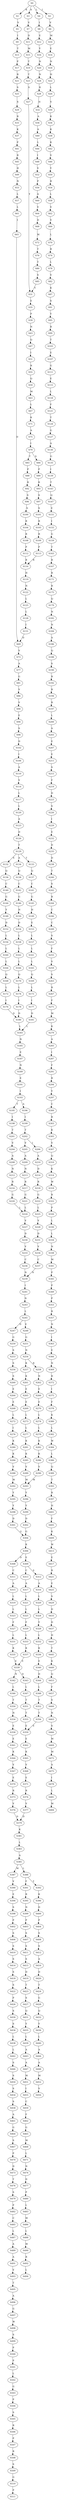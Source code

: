 strict digraph  {
	S0 -> S1 [ label = K ];
	S0 -> S2 [ label = I ];
	S0 -> S3 [ label = A ];
	S0 -> S4 [ label = L ];
	S1 -> S5 [ label = V ];
	S2 -> S6 [ label = V ];
	S3 -> S7 [ label = V ];
	S4 -> S8 [ label = I ];
	S5 -> S9 [ label = I ];
	S6 -> S10 [ label = M ];
	S7 -> S11 [ label = D ];
	S8 -> S12 [ label = E ];
	S9 -> S13 [ label = T ];
	S10 -> S14 [ label = E ];
	S11 -> S15 [ label = M ];
	S12 -> S16 [ label = Y ];
	S13 -> S17 [ label = P ];
	S14 -> S18 [ label = N ];
	S15 -> S19 [ label = T ];
	S16 -> S20 [ label = N ];
	S17 -> S21 [ label = R ];
	S18 -> S22 [ label = H ];
	S19 -> S23 [ label = T ];
	S20 -> S24 [ label = N ];
	S21 -> S25 [ label = S ];
	S22 -> S26 [ label = L ];
	S23 -> S27 [ label = S ];
	S24 -> S28 [ label = R ];
	S25 -> S29 [ label = S ];
	S26 -> S30 [ label = V ];
	S27 -> S31 [ label = Y ];
	S28 -> S32 [ label = H ];
	S29 -> S33 [ label = R ];
	S30 -> S34 [ label = K ];
	S31 -> S35 [ label = E ];
	S32 -> S36 [ label = A ];
	S33 -> S37 [ label = K ];
	S34 -> S38 [ label = K ];
	S35 -> S39 [ label = P ];
	S36 -> S40 [ label = A ];
	S37 -> S41 [ label = P ];
	S38 -> S42 [ label = K ];
	S39 -> S43 [ label = N ];
	S40 -> S44 [ label = L ];
	S41 -> S45 [ label = R ];
	S42 -> S46 [ label = V ];
	S43 -> S47 [ label = Q ];
	S44 -> S48 [ label = I ];
	S45 -> S49 [ label = H ];
	S46 -> S50 [ label = Y ];
	S47 -> S51 [ label = I ];
	S48 -> S52 [ label = V ];
	S49 -> S53 [ label = N ];
	S50 -> S54 [ label = R ];
	S51 -> S55 [ label = R ];
	S52 -> S56 [ label = P ];
	S53 -> S57 [ label = L ];
	S54 -> S58 [ label = L ];
	S55 -> S59 [ label = Q ];
	S56 -> S60 [ label = A ];
	S57 -> S61 [ label = L ];
	S58 -> S62 [ label = V ];
	S59 -> S63 [ label = M ];
	S60 -> S64 [ label = V ];
	S61 -> S65 [ label = I ];
	S62 -> S66 [ label = V ];
	S63 -> S67 [ label = L ];
	S64 -> S68 [ label = D ];
	S65 -> S69 [ label = D ];
	S66 -> S70 [ label = L ];
	S67 -> S71 [ label = K ];
	S68 -> S72 [ label = M ];
	S69 -> S73 [ label = V ];
	S70 -> S74 [ label = R ];
	S71 -> S75 [ label = A ];
	S72 -> S76 [ label = T ];
	S73 -> S77 [ label = A ];
	S74 -> S78 [ label = L ];
	S75 -> S79 [ label = I ];
	S76 -> S80 [ label = T ];
	S77 -> S81 [ label = G ];
	S78 -> S82 [ label = V ];
	S79 -> S83 [ label = T ];
	S79 -> S84 [ label = S ];
	S80 -> S85 [ label = S ];
	S81 -> S86 [ label = V ];
	S82 -> S87 [ label = K ];
	S83 -> S88 [ label = P ];
	S84 -> S89 [ label = P ];
	S85 -> S31 [ label = Y ];
	S86 -> S90 [ label = V ];
	S87 -> S91 [ label = S ];
	S88 -> S92 [ label = K ];
	S89 -> S93 [ label = K ];
	S90 -> S94 [ label = E ];
	S91 -> S95 [ label = Y ];
	S92 -> S96 [ label = S ];
	S93 -> S97 [ label = S ];
	S94 -> S98 [ label = S ];
	S95 -> S99 [ label = R ];
	S96 -> S100 [ label = S ];
	S97 -> S101 [ label = S ];
	S98 -> S102 [ label = D ];
	S99 -> S103 [ label = T ];
	S100 -> S104 [ label = R ];
	S101 -> S105 [ label = R ];
	S102 -> S106 [ label = I ];
	S103 -> S107 [ label = E ];
	S104 -> S108 [ label = R ];
	S105 -> S109 [ label = R ];
	S106 -> S110 [ label = A ];
	S107 -> S111 [ label = G ];
	S108 -> S112 [ label = P ];
	S109 -> S113 [ label = P ];
	S110 -> S114 [ label = V ];
	S111 -> S115 [ label = E ];
	S112 -> S116 [ label = R ];
	S113 -> S116 [ label = R ];
	S114 -> S117 [ label = L ];
	S115 -> S118 [ label = L ];
	S116 -> S119 [ label = H ];
	S117 -> S120 [ label = L ];
	S118 -> S121 [ label = F ];
	S119 -> S122 [ label = N ];
	S120 -> S123 [ label = A ];
	S121 -> S124 [ label = T ];
	S122 -> S125 [ label = L ];
	S123 -> S126 [ label = D ];
	S124 -> S127 [ label = G ];
	S125 -> S128 [ label = L ];
	S126 -> S129 [ label = T ];
	S127 -> S130 [ label = A ];
	S128 -> S131 [ label = I ];
	S129 -> S132 [ label = S ];
	S129 -> S133 [ label = T ];
	S129 -> S134 [ label = A ];
	S130 -> S135 [ label = G ];
	S131 -> S69 [ label = D ];
	S132 -> S136 [ label = Q ];
	S133 -> S137 [ label = Q ];
	S134 -> S138 [ label = Q ];
	S135 -> S139 [ label = I ];
	S136 -> S140 [ label = C ];
	S137 -> S141 [ label = C ];
	S138 -> S142 [ label = C ];
	S139 -> S143 [ label = T ];
	S140 -> S144 [ label = G ];
	S141 -> S145 [ label = G ];
	S142 -> S146 [ label = G ];
	S143 -> S147 [ label = Q ];
	S144 -> S148 [ label = Y ];
	S145 -> S149 [ label = H ];
	S146 -> S150 [ label = H ];
	S147 -> S151 [ label = E ];
	S148 -> S152 [ label = D ];
	S149 -> S153 [ label = E ];
	S150 -> S154 [ label = D ];
	S151 -> S155 [ label = I ];
	S152 -> S156 [ label = L ];
	S153 -> S157 [ label = L ];
	S154 -> S158 [ label = L ];
	S155 -> S159 [ label = G ];
	S156 -> S160 [ label = L ];
	S157 -> S161 [ label = L ];
	S158 -> S162 [ label = L ];
	S159 -> S163 [ label = T ];
	S160 -> S164 [ label = L ];
	S161 -> S165 [ label = L ];
	S162 -> S166 [ label = L ];
	S163 -> S167 [ label = R ];
	S164 -> S168 [ label = Q ];
	S165 -> S169 [ label = Q ];
	S166 -> S170 [ label = Q ];
	S167 -> S171 [ label = R ];
	S168 -> S172 [ label = L ];
	S169 -> S173 [ label = L ];
	S170 -> S174 [ label = L ];
	S171 -> S175 [ label = R ];
	S172 -> S176 [ label = I ];
	S173 -> S177 [ label = I ];
	S174 -> S178 [ label = I ];
	S175 -> S179 [ label = Q ];
	S176 -> S180 [ label = D ];
	S177 -> S181 [ label = D ];
	S178 -> S180 [ label = D ];
	S179 -> S182 [ label = N ];
	S180 -> S183 [ label = L ];
	S181 -> S183 [ label = L ];
	S182 -> S184 [ label = N ];
	S183 -> S185 [ label = N ];
	S184 -> S186 [ label = A ];
	S185 -> S187 [ label = E ];
	S186 -> S188 [ label = Q ];
	S187 -> S189 [ label = N ];
	S188 -> S190 [ label = S ];
	S189 -> S191 [ label = E ];
	S190 -> S192 [ label = R ];
	S191 -> S193 [ label = I ];
	S192 -> S194 [ label = R ];
	S193 -> S195 [ label = T ];
	S193 -> S196 [ label = A ];
	S194 -> S197 [ label = R ];
	S195 -> S198 [ label = I ];
	S196 -> S199 [ label = I ];
	S197 -> S200 [ label = L ];
	S198 -> S201 [ label = T ];
	S199 -> S202 [ label = T ];
	S200 -> S203 [ label = A ];
	S201 -> S204 [ label = V ];
	S202 -> S205 [ label = V ];
	S202 -> S206 [ label = I ];
	S203 -> S207 [ label = E ];
	S204 -> S208 [ label = A ];
	S205 -> S209 [ label = A ];
	S206 -> S210 [ label = A ];
	S207 -> S211 [ label = E ];
	S208 -> S212 [ label = N ];
	S209 -> S213 [ label = N ];
	S210 -> S214 [ label = D ];
	S211 -> S215 [ label = S ];
	S212 -> S216 [ label = R ];
	S213 -> S217 [ label = R ];
	S214 -> S218 [ label = R ];
	S215 -> S219 [ label = F ];
	S216 -> S220 [ label = G ];
	S217 -> S221 [ label = G ];
	S218 -> S222 [ label = G ];
	S219 -> S223 [ label = D ];
	S220 -> S224 [ label = L ];
	S221 -> S224 [ label = L ];
	S222 -> S225 [ label = L ];
	S223 -> S226 [ label = S ];
	S224 -> S227 [ label = V ];
	S225 -> S228 [ label = V ];
	S226 -> S229 [ label = I ];
	S227 -> S230 [ label = D ];
	S228 -> S231 [ label = D ];
	S229 -> S232 [ label = E ];
	S230 -> S233 [ label = V ];
	S231 -> S234 [ label = V ];
	S232 -> S235 [ label = D ];
	S233 -> S236 [ label = C ];
	S234 -> S237 [ label = C ];
	S235 -> S238 [ label = D ];
	S236 -> S239 [ label = N ];
	S237 -> S239 [ label = N ];
	S238 -> S240 [ label = T ];
	S239 -> S241 [ label = I ];
	S240 -> S242 [ label = S ];
	S241 -> S243 [ label = N ];
	S242 -> S244 [ label = R ];
	S243 -> S245 [ label = L ];
	S244 -> S246 [ label = C ];
	S245 -> S247 [ label = D ];
	S245 -> S248 [ label = E ];
	S246 -> S249 [ label = C ];
	S247 -> S250 [ label = G ];
	S248 -> S251 [ label = G ];
	S249 -> S252 [ label = S ];
	S250 -> S253 [ label = S ];
	S251 -> S254 [ label = N ];
	S252 -> S255 [ label = F ];
	S253 -> S256 [ label = S ];
	S254 -> S257 [ label = K ];
	S254 -> S258 [ label = R ];
	S255 -> S259 [ label = V ];
	S256 -> S260 [ label = S ];
	S257 -> S261 [ label = K ];
	S258 -> S262 [ label = N ];
	S259 -> S263 [ label = S ];
	S260 -> S264 [ label = E ];
	S261 -> S265 [ label = E ];
	S262 -> S266 [ label = E ];
	S263 -> S267 [ label = R ];
	S264 -> S268 [ label = E ];
	S265 -> S269 [ label = E ];
	S266 -> S270 [ label = E ];
	S267 -> S271 [ label = F ];
	S268 -> S272 [ label = L ];
	S269 -> S273 [ label = L ];
	S270 -> S274 [ label = L ];
	S271 -> S275 [ label = M ];
	S272 -> S276 [ label = I ];
	S273 -> S277 [ label = L ];
	S274 -> S278 [ label = L ];
	S275 -> S279 [ label = K ];
	S276 -> S280 [ label = K ];
	S277 -> S281 [ label = K ];
	S278 -> S282 [ label = K ];
	S279 -> S283 [ label = A ];
	S280 -> S284 [ label = K ];
	S281 -> S285 [ label = K ];
	S282 -> S286 [ label = K ];
	S283 -> S287 [ label = I ];
	S284 -> S288 [ label = V ];
	S285 -> S289 [ label = V ];
	S286 -> S290 [ label = V ];
	S287 -> S291 [ label = F ];
	S288 -> S292 [ label = M ];
	S289 -> S293 [ label = M ];
	S290 -> S293 [ label = M ];
	S291 -> S294 [ label = R ];
	S292 -> S295 [ label = Y ];
	S293 -> S296 [ label = Y ];
	S294 -> S297 [ label = Y ];
	S295 -> S298 [ label = Y ];
	S296 -> S299 [ label = Y ];
	S297 -> S300 [ label = C ];
	S298 -> S301 [ label = D ];
	S299 -> S302 [ label = D ];
	S300 -> S303 [ label = R ];
	S301 -> S304 [ label = G ];
	S302 -> S304 [ label = G ];
	S303 -> S305 [ label = K ];
	S304 -> S306 [ label = K ];
	S305 -> S307 [ label = V ];
	S306 -> S308 [ label = D ];
	S306 -> S309 [ label = E ];
	S307 -> S310 [ label = Q ];
	S308 -> S311 [ label = C ];
	S309 -> S312 [ label = S ];
	S309 -> S313 [ label = C ];
	S310 -> S314 [ label = K ];
	S311 -> S315 [ label = A ];
	S312 -> S316 [ label = A ];
	S313 -> S317 [ label = A ];
	S314 -> S318 [ label = W ];
	S315 -> S319 [ label = L ];
	S316 -> S320 [ label = L ];
	S317 -> S321 [ label = L ];
	S318 -> S322 [ label = R ];
	S319 -> S323 [ label = L ];
	S320 -> S324 [ label = L ];
	S321 -> S325 [ label = L ];
	S322 -> S326 [ label = P ];
	S323 -> S327 [ label = F ];
	S324 -> S328 [ label = Y ];
	S325 -> S329 [ label = F ];
	S326 -> S330 [ label = L ];
	S327 -> S331 [ label = L ];
	S328 -> S332 [ label = L ];
	S329 -> S333 [ label = L ];
	S330 -> S334 [ label = L ];
	S331 -> S335 [ label = K ];
	S332 -> S336 [ label = K ];
	S333 -> S337 [ label = K ];
	S334 -> S338 [ label = N ];
	S335 -> S339 [ label = E ];
	S336 -> S340 [ label = E ];
	S337 -> S339 [ label = E ];
	S338 -> S341 [ label = M ];
	S339 -> S342 [ label = N ];
	S339 -> S343 [ label = D ];
	S340 -> S344 [ label = D ];
	S341 -> S345 [ label = P ];
	S342 -> S346 [ label = L ];
	S343 -> S347 [ label = L ];
	S344 -> S348 [ label = L ];
	S345 -> S349 [ label = P ];
	S346 -> S350 [ label = T ];
	S347 -> S351 [ label = T ];
	S348 -> S352 [ label = T ];
	S349 -> S353 [ label = P ];
	S350 -> S354 [ label = N ];
	S351 -> S355 [ label = T ];
	S352 -> S356 [ label = T ];
	S353 -> S357 [ label = R ];
	S354 -> S358 [ label = E ];
	S355 -> S359 [ label = E ];
	S356 -> S359 [ label = E ];
	S357 -> S360 [ label = N ];
	S358 -> S361 [ label = E ];
	S359 -> S362 [ label = E ];
	S360 -> S363 [ label = I ];
	S361 -> S364 [ label = K ];
	S362 -> S365 [ label = K ];
	S363 -> S366 [ label = E ];
	S364 -> S367 [ label = V ];
	S365 -> S368 [ label = V ];
	S366 -> S369 [ label = N ];
	S367 -> S370 [ label = E ];
	S368 -> S371 [ label = E ];
	S369 -> S372 [ label = R ];
	S370 -> S373 [ label = R ];
	S371 -> S374 [ label = R ];
	S372 -> S375 [ label = I ];
	S373 -> S376 [ label = V ];
	S374 -> S377 [ label = V ];
	S375 -> S378 [ label = F ];
	S376 -> S379 [ label = D ];
	S377 -> S379 [ label = D ];
	S378 -> S380 [ label = K ];
	S379 -> S381 [ label = K ];
	S380 -> S382 [ label = L ];
	S381 -> S383 [ label = L ];
	S382 -> S384 [ label = W ];
	S383 -> S385 [ label = A ];
	S384 -> S386 [ label = L ];
	S385 -> S387 [ label = M ];
	S385 -> S388 [ label = L ];
	S386 -> S389 [ label = Q ];
	S387 -> S390 [ label = V ];
	S388 -> S391 [ label = F ];
	S388 -> S392 [ label = Y ];
	S389 -> S393 [ label = T ];
	S390 -> S394 [ label = E ];
	S391 -> S395 [ label = R ];
	S392 -> S396 [ label = K ];
	S393 -> S397 [ label = R ];
	S394 -> S398 [ label = S ];
	S395 -> S399 [ label = N ];
	S396 -> S400 [ label = D ];
	S397 -> S401 [ label = H ];
	S398 -> S402 [ label = P ];
	S399 -> S403 [ label = P ];
	S400 -> S404 [ label = P ];
	S401 -> S405 [ label = F ];
	S402 -> S406 [ label = S ];
	S403 -> S407 [ label = S ];
	S404 -> S408 [ label = S ];
	S405 -> S409 [ label = K ];
	S406 -> S410 [ label = S ];
	S407 -> S411 [ label = S ];
	S408 -> S412 [ label = S ];
	S409 -> S413 [ label = W ];
	S410 -> S414 [ label = S ];
	S411 -> S415 [ label = S ];
	S412 -> S416 [ label = A ];
	S413 -> S417 [ label = E ];
	S414 -> S418 [ label = S ];
	S415 -> S419 [ label = D ];
	S416 -> S420 [ label = D ];
	S417 -> S421 [ label = R ];
	S418 -> S422 [ label = S ];
	S419 -> S423 [ label = T ];
	S420 -> S424 [ label = T ];
	S421 -> S425 [ label = E ];
	S422 -> S426 [ label = P ];
	S423 -> S427 [ label = S ];
	S424 -> S428 [ label = G ];
	S425 -> S429 [ label = S ];
	S426 -> S430 [ label = S ];
	S427 -> S431 [ label = Q ];
	S428 -> S432 [ label = Q ];
	S429 -> S433 [ label = D ];
	S430 -> S434 [ label = S ];
	S431 -> S435 [ label = Y ];
	S432 -> S436 [ label = Y ];
	S433 -> S437 [ label = D ];
	S434 -> S438 [ label = L ];
	S435 -> S439 [ label = L ];
	S436 -> S440 [ label = L ];
	S437 -> S441 [ label = H ];
	S438 -> S442 [ label = L ];
	S439 -> S443 [ label = A ];
	S440 -> S444 [ label = A ];
	S441 -> S445 [ label = T ];
	S442 -> S446 [ label = S ];
	S443 -> S447 [ label = A ];
	S444 -> S448 [ label = A ];
	S445 -> S449 [ label = K ];
	S446 -> S450 [ label = S ];
	S447 -> S451 [ label = M ];
	S448 -> S452 [ label = M ];
	S449 -> S453 [ label = Q ];
	S450 -> S454 [ label = S ];
	S451 -> S455 [ label = I ];
	S452 -> S456 [ label = V ];
	S453 -> S457 [ label = F ];
	S454 -> S458 [ label = S ];
	S455 -> S459 [ label = C ];
	S457 -> S460 [ label = S ];
	S458 -> S461 [ label = A ];
	S459 -> S462 [ label = F ];
	S460 -> S463 [ label = N ];
	S461 -> S464 [ label = G ];
	S462 -> S465 [ label = G ];
	S463 -> S466 [ label = S ];
	S464 -> S467 [ label = S ];
	S465 -> S468 [ label = M ];
	S466 -> S469 [ label = M ];
	S467 -> S470 [ label = P ];
	S468 -> S471 [ label = L ];
	S469 -> S472 [ label = M ];
	S470 -> S473 [ label = D ];
	S471 -> S474 [ label = N ];
	S472 -> S475 [ label = A ];
	S473 -> S476 [ label = T ];
	S474 -> S477 [ label = D ];
	S475 -> S478 [ label = I ];
	S476 -> S479 [ label = S ];
	S477 -> S480 [ label = P ];
	S478 -> S481 [ label = L ];
	S479 -> S482 [ label = P ];
	S480 -> S483 [ label = L ];
	S481 -> S484 [ label = M ];
	S482 -> S485 [ label = C ];
	S483 -> S486 [ label = M ];
	S485 -> S487 [ label = L ];
	S486 -> S488 [ label = L ];
	S487 -> S489 [ label = A ];
	S488 -> S490 [ label = M ];
	S489 -> S491 [ label = A ];
	S490 -> S492 [ label = R ];
	S491 -> S493 [ label = V ];
	S492 -> S494 [ label = L ];
	S493 -> S495 [ label = T ];
	S495 -> S496 [ label = A ];
	S496 -> S497 [ label = G ];
	S497 -> S498 [ label = W ];
	S498 -> S499 [ label = S ];
	S499 -> S500 [ label = P ];
	S500 -> S501 [ label = P ];
	S501 -> S502 [ label = L ];
	S502 -> S503 [ label = G ];
	S503 -> S504 [ label = P ];
	S504 -> S505 [ label = S ];
	S505 -> S506 [ label = R ];
	S506 -> S507 [ label = P ];
	S507 -> S508 [ label = R ];
	S508 -> S509 [ label = S ];
	S509 -> S510 [ label = G ];
	S510 -> S511 [ label = P ];
}
